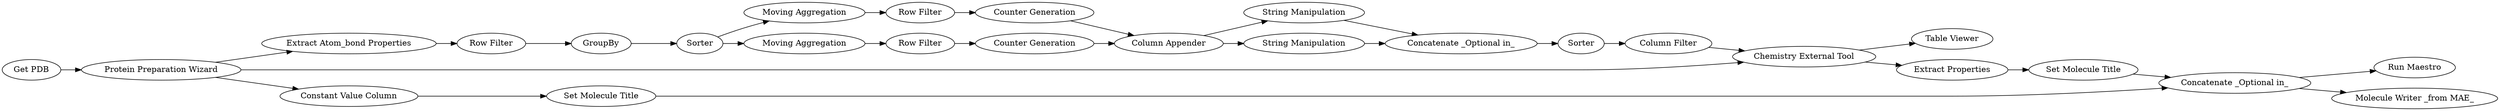 digraph {
	15265 -> 15266
	15274 -> 15227
	15227 -> 15234
	15296 -> 15298
	15234 -> 15289
	15286 -> 15296
	15290 -> 15286
	15227 -> 15278
	15272 -> 15227
	15298 -> 15292
	15268 -> 15272
	15299 -> 15292
	15297 -> 15299
	15266 -> 15274
	15291 -> 15290
	15267 -> 15268
	15243 -> 15200
	15289 -> 15291
	15200 -> 15228
	15292 -> 15288
	15214 -> 15198
	15198 -> 15243
	15286 -> 15287
	15214 -> 15297
	15292 -> 15294
	15193 -> 15214
	15228 -> 15267
	15214 -> 15286
	15228 -> 15265
	15278 -> 15289
	15266 [label="Row Filter"]
	15298 [label="Set Molecule Title"]
	15227 [label="Column Appender"]
	15200 [label=GroupBy]
	15198 [label="Extract Atom_bond Properties"]
	15289 [label="Concatenate _Optional in_"]
	15278 [label="String Manipulation"]
	15193 [label="Get PDB"]
	15268 [label="Row Filter"]
	15265 [label="Moving Aggregation"]
	15267 [label="Moving Aggregation"]
	15294 [label="Molecule Writer _from MAE_"]
	15243 [label="Row Filter"]
	15274 [label="Counter Generation"]
	15296 [label="Extract Properties"]
	15292 [label="Concatenate _Optional in_"]
	15290 [label="Column Filter"]
	15287 [label="Table Viewer"]
	15297 [label="Constant Value Column"]
	15286 [label="Chemistry External Tool"]
	15299 [label="Set Molecule Title"]
	15234 [label="String Manipulation"]
	15291 [label=Sorter]
	15228 [label=Sorter]
	15214 [label="Protein Preparation Wizard"]
	15272 [label="Counter Generation"]
	15288 [label="Run Maestro"]
	rankdir=LR
}
